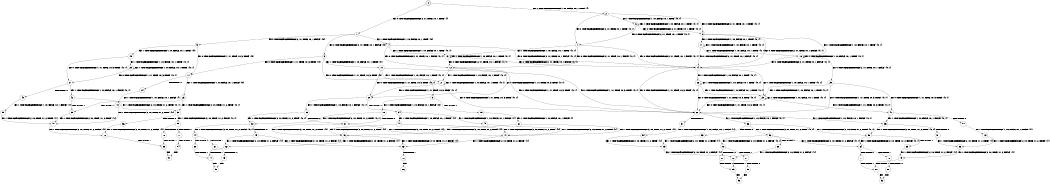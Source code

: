 digraph BCG {
size = "7, 10.5";
center = TRUE;
node [shape = circle];
0 [peripheries = 2];
0 -> 1 [label = "EX !0 !ATOMIC_EXCH_BRANCH (2, +1, TRUE, +0, 1, TRUE) !{}"];
0 -> 2 [label = "EX !1 !ATOMIC_EXCH_BRANCH (1, +0, FALSE, +0, 1, TRUE) !{}"];
1 -> 3 [label = "EX !0 !ATOMIC_EXCH_BRANCH (2, +1, TRUE, +0, 1, FALSE) !{0}"];
1 -> 4 [label = "EX !1 !ATOMIC_EXCH_BRANCH (1, +0, FALSE, +0, 1, TRUE) !{0}"];
1 -> 5 [label = "EX !0 !ATOMIC_EXCH_BRANCH (2, +1, TRUE, +0, 1, FALSE) !{0}"];
2 -> 6 [label = "EX !1 !ATOMIC_EXCH_BRANCH (1, +0, FALSE, +0, 1, TRUE) !{0, 1}"];
2 -> 7 [label = "EX !0 !ATOMIC_EXCH_BRANCH (2, +1, TRUE, +0, 1, TRUE) !{0, 1}"];
2 -> 8 [label = "EX !0 !ATOMIC_EXCH_BRANCH (2, +1, TRUE, +0, 1, TRUE) !{0, 1}"];
3 -> 9 [label = "EX !0 !ATOMIC_EXCH_BRANCH (1, +1, TRUE, +0, 3, TRUE) !{0}"];
3 -> 10 [label = "EX !1 !ATOMIC_EXCH_BRANCH (1, +0, FALSE, +0, 1, TRUE) !{0}"];
3 -> 11 [label = "EX !0 !ATOMIC_EXCH_BRANCH (1, +1, TRUE, +0, 3, TRUE) !{0}"];
4 -> 12 [label = "EX !0 !ATOMIC_EXCH_BRANCH (2, +1, TRUE, +0, 1, FALSE) !{0, 1}"];
4 -> 13 [label = "EX !1 !ATOMIC_EXCH_BRANCH (1, +0, FALSE, +0, 1, TRUE) !{0, 1}"];
4 -> 14 [label = "EX !0 !ATOMIC_EXCH_BRANCH (2, +1, TRUE, +0, 1, FALSE) !{0, 1}"];
5 -> 15 [label = "EX !1 !ATOMIC_EXCH_BRANCH (1, +0, FALSE, +0, 1, TRUE) !{0}"];
5 -> 11 [label = "EX !0 !ATOMIC_EXCH_BRANCH (1, +1, TRUE, +0, 3, TRUE) !{0}"];
6 -> 6 [label = "EX !1 !ATOMIC_EXCH_BRANCH (1, +0, FALSE, +0, 1, TRUE) !{0, 1}"];
6 -> 7 [label = "EX !0 !ATOMIC_EXCH_BRANCH (2, +1, TRUE, +0, 1, TRUE) !{0, 1}"];
6 -> 8 [label = "EX !0 !ATOMIC_EXCH_BRANCH (2, +1, TRUE, +0, 1, TRUE) !{0, 1}"];
7 -> 12 [label = "EX !0 !ATOMIC_EXCH_BRANCH (2, +1, TRUE, +0, 1, FALSE) !{0, 1}"];
7 -> 13 [label = "EX !1 !ATOMIC_EXCH_BRANCH (1, +0, FALSE, +0, 1, TRUE) !{0, 1}"];
7 -> 14 [label = "EX !0 !ATOMIC_EXCH_BRANCH (2, +1, TRUE, +0, 1, FALSE) !{0, 1}"];
8 -> 16 [label = "EX !1 !ATOMIC_EXCH_BRANCH (1, +0, FALSE, +0, 1, TRUE) !{0, 1}"];
8 -> 14 [label = "EX !0 !ATOMIC_EXCH_BRANCH (2, +1, TRUE, +0, 1, FALSE) !{0, 1}"];
8 -> 17 [label = "EX !1 !ATOMIC_EXCH_BRANCH (1, +0, FALSE, +0, 1, TRUE) !{0, 1}"];
9 -> 18 [label = "EX !1 !ATOMIC_EXCH_BRANCH (1, +0, FALSE, +0, 1, FALSE) !{0}"];
9 -> 19 [label = "TERMINATE !0"];
10 -> 20 [label = "EX !0 !ATOMIC_EXCH_BRANCH (1, +1, TRUE, +0, 3, TRUE) !{0, 1}"];
10 -> 21 [label = "EX !1 !ATOMIC_EXCH_BRANCH (1, +0, FALSE, +0, 1, TRUE) !{0, 1}"];
10 -> 22 [label = "EX !0 !ATOMIC_EXCH_BRANCH (1, +1, TRUE, +0, 3, TRUE) !{0, 1}"];
11 -> 23 [label = "EX !1 !ATOMIC_EXCH_BRANCH (1, +0, FALSE, +0, 1, FALSE) !{0}"];
11 -> 24 [label = "TERMINATE !0"];
12 -> 20 [label = "EX !0 !ATOMIC_EXCH_BRANCH (1, +1, TRUE, +0, 3, TRUE) !{0, 1}"];
12 -> 21 [label = "EX !1 !ATOMIC_EXCH_BRANCH (1, +0, FALSE, +0, 1, TRUE) !{0, 1}"];
12 -> 22 [label = "EX !0 !ATOMIC_EXCH_BRANCH (1, +1, TRUE, +0, 3, TRUE) !{0, 1}"];
13 -> 12 [label = "EX !0 !ATOMIC_EXCH_BRANCH (2, +1, TRUE, +0, 1, FALSE) !{0, 1}"];
13 -> 13 [label = "EX !1 !ATOMIC_EXCH_BRANCH (1, +0, FALSE, +0, 1, TRUE) !{0, 1}"];
13 -> 14 [label = "EX !0 !ATOMIC_EXCH_BRANCH (2, +1, TRUE, +0, 1, FALSE) !{0, 1}"];
14 -> 25 [label = "EX !1 !ATOMIC_EXCH_BRANCH (1, +0, FALSE, +0, 1, TRUE) !{0, 1}"];
14 -> 22 [label = "EX !0 !ATOMIC_EXCH_BRANCH (1, +1, TRUE, +0, 3, TRUE) !{0, 1}"];
14 -> 26 [label = "EX !1 !ATOMIC_EXCH_BRANCH (1, +0, FALSE, +0, 1, TRUE) !{0, 1}"];
15 -> 27 [label = "EX !0 !ATOMIC_EXCH_BRANCH (1, +1, TRUE, +0, 3, TRUE) !{0, 1}"];
15 -> 28 [label = "EX !1 !ATOMIC_EXCH_BRANCH (1, +0, FALSE, +0, 1, TRUE) !{0, 1}"];
16 -> 29 [label = "EX !0 !ATOMIC_EXCH_BRANCH (2, +1, TRUE, +0, 1, FALSE) !{0, 1}"];
16 -> 16 [label = "EX !1 !ATOMIC_EXCH_BRANCH (1, +0, FALSE, +0, 1, TRUE) !{0, 1}"];
16 -> 14 [label = "EX !0 !ATOMIC_EXCH_BRANCH (2, +1, TRUE, +0, 1, FALSE) !{0, 1}"];
17 -> 16 [label = "EX !1 !ATOMIC_EXCH_BRANCH (1, +0, FALSE, +0, 1, TRUE) !{0, 1}"];
17 -> 14 [label = "EX !0 !ATOMIC_EXCH_BRANCH (2, +1, TRUE, +0, 1, FALSE) !{0, 1}"];
17 -> 17 [label = "EX !1 !ATOMIC_EXCH_BRANCH (1, +0, FALSE, +0, 1, TRUE) !{0, 1}"];
18 -> 30 [label = "EX !1 !ATOMIC_EXCH_BRANCH (2, +0, TRUE, +1, 2, TRUE) !{0, 1}"];
18 -> 31 [label = "TERMINATE !0"];
19 -> 32 [label = "EX !1 !ATOMIC_EXCH_BRANCH (1, +0, FALSE, +0, 1, FALSE) !{}"];
20 -> 33 [label = "EX !1 !ATOMIC_EXCH_BRANCH (1, +0, FALSE, +0, 1, FALSE) !{0, 1}"];
20 -> 34 [label = "TERMINATE !0"];
21 -> 20 [label = "EX !0 !ATOMIC_EXCH_BRANCH (1, +1, TRUE, +0, 3, TRUE) !{0, 1}"];
21 -> 21 [label = "EX !1 !ATOMIC_EXCH_BRANCH (1, +0, FALSE, +0, 1, TRUE) !{0, 1}"];
21 -> 22 [label = "EX !0 !ATOMIC_EXCH_BRANCH (1, +1, TRUE, +0, 3, TRUE) !{0, 1}"];
22 -> 35 [label = "EX !1 !ATOMIC_EXCH_BRANCH (1, +0, FALSE, +0, 1, FALSE) !{0, 1}"];
22 -> 36 [label = "EX !1 !ATOMIC_EXCH_BRANCH (1, +0, FALSE, +0, 1, FALSE) !{0, 1}"];
22 -> 37 [label = "TERMINATE !0"];
23 -> 38 [label = "EX !1 !ATOMIC_EXCH_BRANCH (2, +0, TRUE, +1, 2, TRUE) !{0, 1}"];
23 -> 39 [label = "TERMINATE !0"];
24 -> 40 [label = "EX !1 !ATOMIC_EXCH_BRANCH (1, +0, FALSE, +0, 1, FALSE) !{}"];
25 -> 41 [label = "EX !0 !ATOMIC_EXCH_BRANCH (1, +1, TRUE, +0, 3, TRUE) !{0, 1}"];
25 -> 25 [label = "EX !1 !ATOMIC_EXCH_BRANCH (1, +0, FALSE, +0, 1, TRUE) !{0, 1}"];
25 -> 22 [label = "EX !0 !ATOMIC_EXCH_BRANCH (1, +1, TRUE, +0, 3, TRUE) !{0, 1}"];
26 -> 25 [label = "EX !1 !ATOMIC_EXCH_BRANCH (1, +0, FALSE, +0, 1, TRUE) !{0, 1}"];
26 -> 22 [label = "EX !0 !ATOMIC_EXCH_BRANCH (1, +1, TRUE, +0, 3, TRUE) !{0, 1}"];
26 -> 26 [label = "EX !1 !ATOMIC_EXCH_BRANCH (1, +0, FALSE, +0, 1, TRUE) !{0, 1}"];
27 -> 42 [label = "EX !1 !ATOMIC_EXCH_BRANCH (1, +0, FALSE, +0, 1, FALSE) !{0, 1}"];
27 -> 43 [label = "TERMINATE !0"];
28 -> 27 [label = "EX !0 !ATOMIC_EXCH_BRANCH (1, +1, TRUE, +0, 3, TRUE) !{0, 1}"];
28 -> 28 [label = "EX !1 !ATOMIC_EXCH_BRANCH (1, +0, FALSE, +0, 1, TRUE) !{0, 1}"];
29 -> 41 [label = "EX !0 !ATOMIC_EXCH_BRANCH (1, +1, TRUE, +0, 3, TRUE) !{0, 1}"];
29 -> 25 [label = "EX !1 !ATOMIC_EXCH_BRANCH (1, +0, FALSE, +0, 1, TRUE) !{0, 1}"];
29 -> 22 [label = "EX !0 !ATOMIC_EXCH_BRANCH (1, +1, TRUE, +0, 3, TRUE) !{0, 1}"];
30 -> 44 [label = "EX !1 !ATOMIC_EXCH_BRANCH (2, +0, TRUE, +1, 2, FALSE) !{0, 1}"];
30 -> 45 [label = "TERMINATE !0"];
31 -> 46 [label = "EX !1 !ATOMIC_EXCH_BRANCH (2, +0, TRUE, +1, 2, TRUE) !{1}"];
31 -> 47 [label = "EX !1 !ATOMIC_EXCH_BRANCH (2, +0, TRUE, +1, 2, TRUE) !{1}"];
32 -> 46 [label = "EX !1 !ATOMIC_EXCH_BRANCH (2, +0, TRUE, +1, 2, TRUE) !{1}"];
32 -> 47 [label = "EX !1 !ATOMIC_EXCH_BRANCH (2, +0, TRUE, +1, 2, TRUE) !{1}"];
33 -> 30 [label = "EX !1 !ATOMIC_EXCH_BRANCH (2, +0, TRUE, +1, 2, TRUE) !{0, 1}"];
33 -> 31 [label = "TERMINATE !0"];
34 -> 48 [label = "EX !1 !ATOMIC_EXCH_BRANCH (1, +0, FALSE, +0, 1, FALSE) !{1}"];
34 -> 49 [label = "EX !1 !ATOMIC_EXCH_BRANCH (1, +0, FALSE, +0, 1, FALSE) !{1}"];
35 -> 50 [label = "EX !1 !ATOMIC_EXCH_BRANCH (2, +0, TRUE, +1, 2, TRUE) !{0, 1}"];
35 -> 51 [label = "TERMINATE !0"];
36 -> 50 [label = "EX !1 !ATOMIC_EXCH_BRANCH (2, +0, TRUE, +1, 2, TRUE) !{0, 1}"];
36 -> 52 [label = "EX !1 !ATOMIC_EXCH_BRANCH (2, +0, TRUE, +1, 2, TRUE) !{0, 1}"];
36 -> 53 [label = "TERMINATE !0"];
37 -> 54 [label = "EX !1 !ATOMIC_EXCH_BRANCH (1, +0, FALSE, +0, 1, FALSE) !{1}"];
38 -> 55 [label = "EX !1 !ATOMIC_EXCH_BRANCH (2, +0, TRUE, +1, 2, FALSE) !{0, 1}"];
38 -> 56 [label = "TERMINATE !0"];
39 -> 57 [label = "EX !1 !ATOMIC_EXCH_BRANCH (2, +0, TRUE, +1, 2, TRUE) !{1}"];
40 -> 57 [label = "EX !1 !ATOMIC_EXCH_BRANCH (2, +0, TRUE, +1, 2, TRUE) !{1}"];
41 -> 35 [label = "EX !1 !ATOMIC_EXCH_BRANCH (1, +0, FALSE, +0, 1, FALSE) !{0, 1}"];
41 -> 58 [label = "TERMINATE !0"];
42 -> 38 [label = "EX !1 !ATOMIC_EXCH_BRANCH (2, +0, TRUE, +1, 2, TRUE) !{0, 1}"];
42 -> 39 [label = "TERMINATE !0"];
43 -> 59 [label = "EX !1 !ATOMIC_EXCH_BRANCH (1, +0, FALSE, +0, 1, FALSE) !{1}"];
44 -> 60 [label = "TERMINATE !0"];
44 -> 61 [label = "TERMINATE !1"];
45 -> 62 [label = "EX !1 !ATOMIC_EXCH_BRANCH (2, +0, TRUE, +1, 2, FALSE) !{1}"];
45 -> 63 [label = "EX !1 !ATOMIC_EXCH_BRANCH (2, +0, TRUE, +1, 2, FALSE) !{1}"];
46 -> 62 [label = "EX !1 !ATOMIC_EXCH_BRANCH (2, +0, TRUE, +1, 2, FALSE) !{1}"];
46 -> 63 [label = "EX !1 !ATOMIC_EXCH_BRANCH (2, +0, TRUE, +1, 2, FALSE) !{1}"];
47 -> 63 [label = "EX !1 !ATOMIC_EXCH_BRANCH (2, +0, TRUE, +1, 2, FALSE) !{1}"];
48 -> 46 [label = "EX !1 !ATOMIC_EXCH_BRANCH (2, +0, TRUE, +1, 2, TRUE) !{1}"];
48 -> 47 [label = "EX !1 !ATOMIC_EXCH_BRANCH (2, +0, TRUE, +1, 2, TRUE) !{1}"];
49 -> 47 [label = "EX !1 !ATOMIC_EXCH_BRANCH (2, +0, TRUE, +1, 2, TRUE) !{1}"];
50 -> 64 [label = "EX !1 !ATOMIC_EXCH_BRANCH (2, +0, TRUE, +1, 2, FALSE) !{0, 1}"];
50 -> 65 [label = "TERMINATE !0"];
51 -> 66 [label = "EX !1 !ATOMIC_EXCH_BRANCH (2, +0, TRUE, +1, 2, TRUE) !{1}"];
52 -> 64 [label = "EX !1 !ATOMIC_EXCH_BRANCH (2, +0, TRUE, +1, 2, FALSE) !{0, 1}"];
52 -> 67 [label = "EX !1 !ATOMIC_EXCH_BRANCH (2, +0, TRUE, +1, 2, FALSE) !{0, 1}"];
52 -> 68 [label = "TERMINATE !0"];
53 -> 69 [label = "EX !1 !ATOMIC_EXCH_BRANCH (2, +0, TRUE, +1, 2, TRUE) !{1}"];
54 -> 69 [label = "EX !1 !ATOMIC_EXCH_BRANCH (2, +0, TRUE, +1, 2, TRUE) !{1}"];
55 -> 70 [label = "TERMINATE !0"];
55 -> 71 [label = "TERMINATE !1"];
56 -> 72 [label = "EX !1 !ATOMIC_EXCH_BRANCH (2, +0, TRUE, +1, 2, FALSE) !{1}"];
57 -> 72 [label = "EX !1 !ATOMIC_EXCH_BRANCH (2, +0, TRUE, +1, 2, FALSE) !{1}"];
58 -> 73 [label = "EX !1 !ATOMIC_EXCH_BRANCH (1, +0, FALSE, +0, 1, FALSE) !{1}"];
59 -> 57 [label = "EX !1 !ATOMIC_EXCH_BRANCH (2, +0, TRUE, +1, 2, TRUE) !{1}"];
60 -> 74 [label = "TERMINATE !1"];
61 -> 75 [label = "TERMINATE !0"];
62 -> 74 [label = "TERMINATE !1"];
63 -> 76 [label = "TERMINATE !1"];
64 -> 77 [label = "TERMINATE !0"];
64 -> 78 [label = "TERMINATE !1"];
65 -> 79 [label = "EX !1 !ATOMIC_EXCH_BRANCH (2, +0, TRUE, +1, 2, FALSE) !{1}"];
66 -> 79 [label = "EX !1 !ATOMIC_EXCH_BRANCH (2, +0, TRUE, +1, 2, FALSE) !{1}"];
67 -> 80 [label = "TERMINATE !0"];
67 -> 81 [label = "TERMINATE !1"];
68 -> 82 [label = "EX !1 !ATOMIC_EXCH_BRANCH (2, +0, TRUE, +1, 2, FALSE) !{1}"];
69 -> 82 [label = "EX !1 !ATOMIC_EXCH_BRANCH (2, +0, TRUE, +1, 2, FALSE) !{1}"];
70 -> 83 [label = "TERMINATE !1"];
71 -> 84 [label = "TERMINATE !0"];
72 -> 83 [label = "TERMINATE !1"];
73 -> 66 [label = "EX !1 !ATOMIC_EXCH_BRANCH (2, +0, TRUE, +1, 2, TRUE) !{1}"];
74 -> 85 [label = "exit"];
75 -> 85 [label = "exit"];
76 -> 86 [label = "exit"];
77 -> 87 [label = "TERMINATE !1"];
78 -> 88 [label = "TERMINATE !0"];
79 -> 87 [label = "TERMINATE !1"];
80 -> 89 [label = "TERMINATE !1"];
81 -> 90 [label = "TERMINATE !0"];
82 -> 89 [label = "TERMINATE !1"];
83 -> 91 [label = "exit"];
84 -> 91 [label = "exit"];
87 -> 92 [label = "exit"];
88 -> 92 [label = "exit"];
89 -> 93 [label = "exit"];
90 -> 93 [label = "exit"];
}
